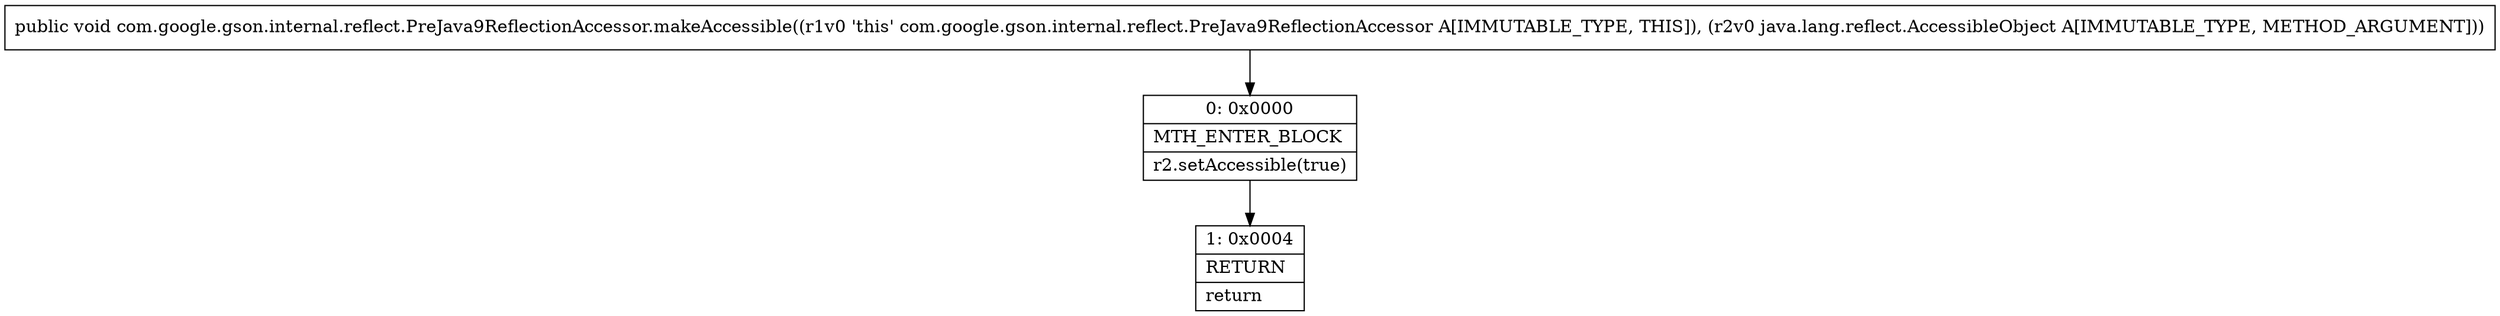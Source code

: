 digraph "CFG forcom.google.gson.internal.reflect.PreJava9ReflectionAccessor.makeAccessible(Ljava\/lang\/reflect\/AccessibleObject;)V" {
Node_0 [shape=record,label="{0\:\ 0x0000|MTH_ENTER_BLOCK\l|r2.setAccessible(true)\l}"];
Node_1 [shape=record,label="{1\:\ 0x0004|RETURN\l|return\l}"];
MethodNode[shape=record,label="{public void com.google.gson.internal.reflect.PreJava9ReflectionAccessor.makeAccessible((r1v0 'this' com.google.gson.internal.reflect.PreJava9ReflectionAccessor A[IMMUTABLE_TYPE, THIS]), (r2v0 java.lang.reflect.AccessibleObject A[IMMUTABLE_TYPE, METHOD_ARGUMENT])) }"];
MethodNode -> Node_0;
Node_0 -> Node_1;
}

